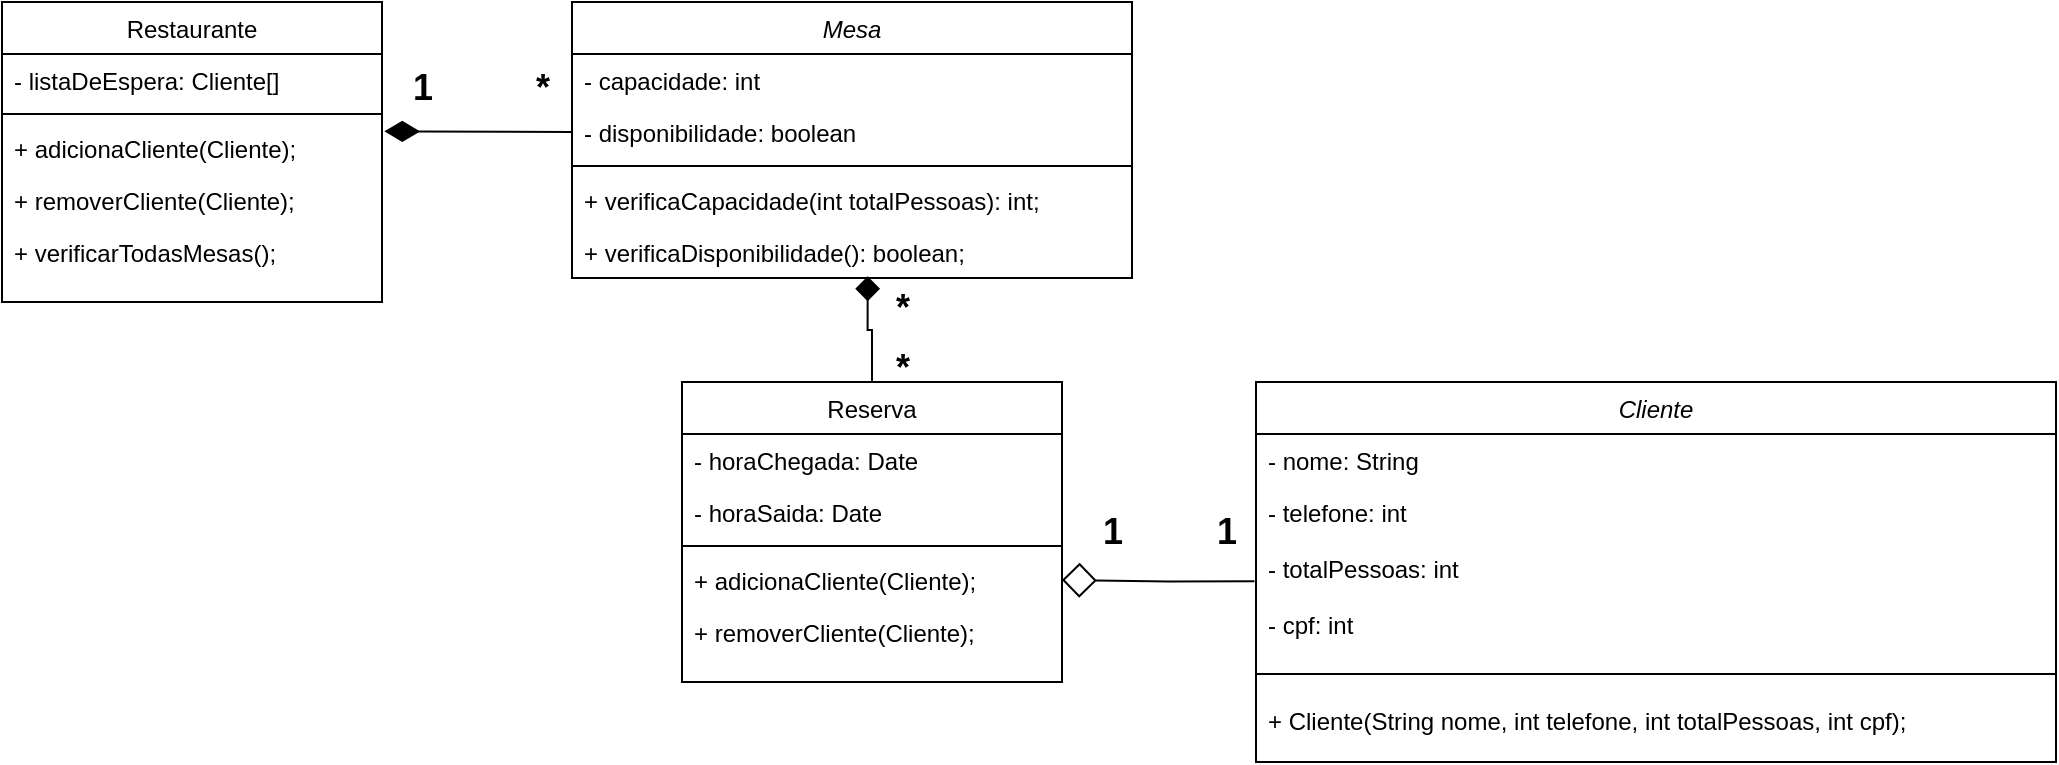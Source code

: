 <mxfile version="24.2.1" type="google">
  <diagram id="C5RBs43oDa-KdzZeNtuy" name="Page-1">
    <mxGraphModel grid="1" page="1" gridSize="10" guides="1" tooltips="1" connect="1" arrows="1" fold="1" pageScale="1" pageWidth="827" pageHeight="1169" math="0" shadow="0">
      <root>
        <mxCell id="WIyWlLk6GJQsqaUBKTNV-0" />
        <mxCell id="WIyWlLk6GJQsqaUBKTNV-1" parent="WIyWlLk6GJQsqaUBKTNV-0" />
        <mxCell id="zkfFHV4jXpPFQw0GAbJ--0" value="Cliente" style="swimlane;fontStyle=2;align=center;verticalAlign=top;childLayout=stackLayout;horizontal=1;startSize=26;horizontalStack=0;resizeParent=1;resizeLast=0;collapsible=1;marginBottom=0;rounded=0;shadow=0;strokeWidth=1;" vertex="1" parent="WIyWlLk6GJQsqaUBKTNV-1">
          <mxGeometry x="787" y="280" width="400" height="190" as="geometry">
            <mxRectangle x="230" y="140" width="160" height="26" as="alternateBounds" />
          </mxGeometry>
        </mxCell>
        <mxCell id="zkfFHV4jXpPFQw0GAbJ--1" value="- nome: String" style="text;align=left;verticalAlign=top;spacingLeft=4;spacingRight=4;overflow=hidden;rotatable=0;points=[[0,0.5],[1,0.5]];portConstraint=eastwest;" vertex="1" parent="zkfFHV4jXpPFQw0GAbJ--0">
          <mxGeometry y="26" width="400" height="26" as="geometry" />
        </mxCell>
        <mxCell id="zkfFHV4jXpPFQw0GAbJ--2" value="- telefone: int" style="text;align=left;verticalAlign=top;spacingLeft=4;spacingRight=4;overflow=hidden;rotatable=0;points=[[0,0.5],[1,0.5]];portConstraint=eastwest;rounded=0;shadow=0;html=0;" vertex="1" parent="zkfFHV4jXpPFQw0GAbJ--0">
          <mxGeometry y="52" width="400" height="28" as="geometry" />
        </mxCell>
        <mxCell id="hCmAvx55vs6JnZZ4wuHS-26" value="- totalPessoas: int" style="text;align=left;verticalAlign=top;spacingLeft=4;spacingRight=4;overflow=hidden;rotatable=0;points=[[0,0.5],[1,0.5]];portConstraint=eastwest;rounded=0;shadow=0;html=0;" vertex="1" parent="zkfFHV4jXpPFQw0GAbJ--0">
          <mxGeometry y="80" width="400" height="28" as="geometry" />
        </mxCell>
        <mxCell id="hCmAvx55vs6JnZZ4wuHS-30" value="- cpf: int" style="text;align=left;verticalAlign=top;spacingLeft=4;spacingRight=4;overflow=hidden;rotatable=0;points=[[0,0.5],[1,0.5]];portConstraint=eastwest;rounded=0;shadow=0;html=0;" vertex="1" parent="zkfFHV4jXpPFQw0GAbJ--0">
          <mxGeometry y="108" width="400" height="28" as="geometry" />
        </mxCell>
        <mxCell id="zkfFHV4jXpPFQw0GAbJ--4" value="" style="line;html=1;strokeWidth=1;align=left;verticalAlign=middle;spacingTop=-1;spacingLeft=3;spacingRight=3;rotatable=0;labelPosition=right;points=[];portConstraint=eastwest;" vertex="1" parent="zkfFHV4jXpPFQw0GAbJ--0">
          <mxGeometry y="136" width="400" height="20" as="geometry" />
        </mxCell>
        <mxCell id="hCmAvx55vs6JnZZ4wuHS-28" value="+ Cliente(String nome, int telefone, int totalPessoas, int cpf);" style="text;align=left;verticalAlign=top;spacingLeft=4;spacingRight=4;overflow=hidden;rotatable=0;points=[[0,0.5],[1,0.5]];portConstraint=eastwest;" vertex="1" parent="zkfFHV4jXpPFQw0GAbJ--0">
          <mxGeometry y="156" width="400" height="26" as="geometry" />
        </mxCell>
        <mxCell id="hCmAvx55vs6JnZZ4wuHS-39" value="" style="rounded=0;orthogonalLoop=1;jettySize=auto;html=1;entryX=1.006;entryY=0.179;entryDx=0;entryDy=0;entryPerimeter=0;endArrow=diamondThin;endFill=1;exitX=0;exitY=0.5;exitDx=0;exitDy=0;strokeWidth=1;endSize=15;" edge="1" parent="WIyWlLk6GJQsqaUBKTNV-1" source="hCmAvx55vs6JnZZ4wuHS-14" target="zkfFHV4jXpPFQw0GAbJ--24">
          <mxGeometry relative="1" as="geometry">
            <mxPoint x="400" y="210" as="sourcePoint" />
            <mxPoint x="440" y="165" as="targetPoint" />
          </mxGeometry>
        </mxCell>
        <mxCell id="zkfFHV4jXpPFQw0GAbJ--17" value="Restaurante" style="swimlane;fontStyle=0;align=center;verticalAlign=top;childLayout=stackLayout;horizontal=1;startSize=26;horizontalStack=0;resizeParent=1;resizeLast=0;collapsible=1;marginBottom=0;rounded=0;shadow=0;strokeWidth=1;" vertex="1" parent="WIyWlLk6GJQsqaUBKTNV-1">
          <mxGeometry x="160" y="90" width="190" height="150" as="geometry">
            <mxRectangle x="550" y="140" width="160" height="26" as="alternateBounds" />
          </mxGeometry>
        </mxCell>
        <mxCell id="zkfFHV4jXpPFQw0GAbJ--19" value="- listaDeEspera: Cliente[]" style="text;align=left;verticalAlign=top;spacingLeft=4;spacingRight=4;overflow=hidden;rotatable=0;points=[[0,0.5],[1,0.5]];portConstraint=eastwest;rounded=0;shadow=0;html=0;" vertex="1" parent="zkfFHV4jXpPFQw0GAbJ--17">
          <mxGeometry y="26" width="190" height="26" as="geometry" />
        </mxCell>
        <mxCell id="zkfFHV4jXpPFQw0GAbJ--23" value="" style="line;html=1;strokeWidth=1;align=left;verticalAlign=middle;spacingTop=-1;spacingLeft=3;spacingRight=3;rotatable=0;labelPosition=right;points=[];portConstraint=eastwest;" vertex="1" parent="zkfFHV4jXpPFQw0GAbJ--17">
          <mxGeometry y="52" width="190" height="8" as="geometry" />
        </mxCell>
        <mxCell id="zkfFHV4jXpPFQw0GAbJ--24" value="+ adicionaCliente(Cliente);" style="text;align=left;verticalAlign=top;spacingLeft=4;spacingRight=4;overflow=hidden;rotatable=0;points=[[0,0.5],[1,0.5]];portConstraint=eastwest;" vertex="1" parent="zkfFHV4jXpPFQw0GAbJ--17">
          <mxGeometry y="60" width="190" height="26" as="geometry" />
        </mxCell>
        <mxCell id="zkfFHV4jXpPFQw0GAbJ--25" value="+ removerCliente(Cliente);" style="text;align=left;verticalAlign=top;spacingLeft=4;spacingRight=4;overflow=hidden;rotatable=0;points=[[0,0.5],[1,0.5]];portConstraint=eastwest;" vertex="1" parent="zkfFHV4jXpPFQw0GAbJ--17">
          <mxGeometry y="86" width="190" height="26" as="geometry" />
        </mxCell>
        <mxCell id="hCmAvx55vs6JnZZ4wuHS-45" value="+ verificarTodasMesas();" style="text;align=left;verticalAlign=top;spacingLeft=4;spacingRight=4;overflow=hidden;rotatable=0;points=[[0,0.5],[1,0.5]];portConstraint=eastwest;" vertex="1" parent="zkfFHV4jXpPFQw0GAbJ--17">
          <mxGeometry y="112" width="190" height="26" as="geometry" />
        </mxCell>
        <mxCell id="hCmAvx55vs6JnZZ4wuHS-11" value="Mesa" style="swimlane;fontStyle=2;align=center;verticalAlign=top;childLayout=stackLayout;horizontal=1;startSize=26;horizontalStack=0;resizeParent=1;resizeLast=0;collapsible=1;marginBottom=0;rounded=0;shadow=0;strokeWidth=1;" vertex="1" parent="WIyWlLk6GJQsqaUBKTNV-1">
          <mxGeometry x="445" y="90" width="280" height="138" as="geometry">
            <mxRectangle x="230" y="140" width="160" height="26" as="alternateBounds" />
          </mxGeometry>
        </mxCell>
        <mxCell id="hCmAvx55vs6JnZZ4wuHS-12" value="- capacidade: int" style="text;align=left;verticalAlign=top;spacingLeft=4;spacingRight=4;overflow=hidden;rotatable=0;points=[[0,0.5],[1,0.5]];portConstraint=eastwest;" vertex="1" parent="hCmAvx55vs6JnZZ4wuHS-11">
          <mxGeometry y="26" width="280" height="26" as="geometry" />
        </mxCell>
        <mxCell id="hCmAvx55vs6JnZZ4wuHS-14" value="- disponibilidade: boolean" style="text;align=left;verticalAlign=top;spacingLeft=4;spacingRight=4;overflow=hidden;rotatable=0;points=[[0,0.5],[1,0.5]];portConstraint=eastwest;rounded=0;shadow=0;html=0;" vertex="1" parent="hCmAvx55vs6JnZZ4wuHS-11">
          <mxGeometry y="52" width="280" height="26" as="geometry" />
        </mxCell>
        <mxCell id="hCmAvx55vs6JnZZ4wuHS-15" value="" style="line;html=1;strokeWidth=1;align=left;verticalAlign=middle;spacingTop=-1;spacingLeft=3;spacingRight=3;rotatable=0;labelPosition=right;points=[];portConstraint=eastwest;" vertex="1" parent="hCmAvx55vs6JnZZ4wuHS-11">
          <mxGeometry y="78" width="280" height="8" as="geometry" />
        </mxCell>
        <mxCell id="hCmAvx55vs6JnZZ4wuHS-16" value="+ verificaCapacidade(int totalPessoas): int;" style="text;align=left;verticalAlign=top;spacingLeft=4;spacingRight=4;overflow=hidden;rotatable=0;points=[[0,0.5],[1,0.5]];portConstraint=eastwest;" vertex="1" parent="hCmAvx55vs6JnZZ4wuHS-11">
          <mxGeometry y="86" width="280" height="26" as="geometry" />
        </mxCell>
        <mxCell id="hCmAvx55vs6JnZZ4wuHS-27" value="+ verificaDisponibilidade(): boolean;" style="text;align=left;verticalAlign=top;spacingLeft=4;spacingRight=4;overflow=hidden;rotatable=0;points=[[0,0.5],[1,0.5]];portConstraint=eastwest;" vertex="1" parent="hCmAvx55vs6JnZZ4wuHS-11">
          <mxGeometry y="112" width="280" height="26" as="geometry" />
        </mxCell>
        <mxCell id="hCmAvx55vs6JnZZ4wuHS-32" value="Reserva" style="swimlane;fontStyle=0;align=center;verticalAlign=top;childLayout=stackLayout;horizontal=1;startSize=26;horizontalStack=0;resizeParent=1;resizeLast=0;collapsible=1;marginBottom=0;rounded=0;shadow=0;strokeWidth=1;" vertex="1" parent="WIyWlLk6GJQsqaUBKTNV-1">
          <mxGeometry x="500" y="280" width="190" height="150" as="geometry">
            <mxRectangle x="550" y="140" width="160" height="26" as="alternateBounds" />
          </mxGeometry>
        </mxCell>
        <mxCell id="hCmAvx55vs6JnZZ4wuHS-34" value="- horaChegada: Date" style="text;align=left;verticalAlign=top;spacingLeft=4;spacingRight=4;overflow=hidden;rotatable=0;points=[[0,0.5],[1,0.5]];portConstraint=eastwest;rounded=0;shadow=0;html=0;" vertex="1" parent="hCmAvx55vs6JnZZ4wuHS-32">
          <mxGeometry y="26" width="190" height="26" as="geometry" />
        </mxCell>
        <mxCell id="hCmAvx55vs6JnZZ4wuHS-38" value="- horaSaida: Date" style="text;align=left;verticalAlign=top;spacingLeft=4;spacingRight=4;overflow=hidden;rotatable=0;points=[[0,0.5],[1,0.5]];portConstraint=eastwest;rounded=0;shadow=0;html=0;" vertex="1" parent="hCmAvx55vs6JnZZ4wuHS-32">
          <mxGeometry y="52" width="190" height="26" as="geometry" />
        </mxCell>
        <mxCell id="hCmAvx55vs6JnZZ4wuHS-35" value="" style="line;html=1;strokeWidth=1;align=left;verticalAlign=middle;spacingTop=-1;spacingLeft=3;spacingRight=3;rotatable=0;labelPosition=right;points=[];portConstraint=eastwest;" vertex="1" parent="hCmAvx55vs6JnZZ4wuHS-32">
          <mxGeometry y="78" width="190" height="8" as="geometry" />
        </mxCell>
        <mxCell id="hCmAvx55vs6JnZZ4wuHS-36" value="+ adicionaCliente(Cliente);" style="text;align=left;verticalAlign=top;spacingLeft=4;spacingRight=4;overflow=hidden;rotatable=0;points=[[0,0.5],[1,0.5]];portConstraint=eastwest;" vertex="1" parent="hCmAvx55vs6JnZZ4wuHS-32">
          <mxGeometry y="86" width="190" height="26" as="geometry" />
        </mxCell>
        <mxCell id="hCmAvx55vs6JnZZ4wuHS-37" value="+ removerCliente(Cliente);" style="text;align=left;verticalAlign=top;spacingLeft=4;spacingRight=4;overflow=hidden;rotatable=0;points=[[0,0.5],[1,0.5]];portConstraint=eastwest;" vertex="1" parent="hCmAvx55vs6JnZZ4wuHS-32">
          <mxGeometry y="112" width="190" height="26" as="geometry" />
        </mxCell>
        <mxCell id="hCmAvx55vs6JnZZ4wuHS-44" value="" style="edgeStyle=orthogonalEdgeStyle;rounded=0;orthogonalLoop=1;jettySize=auto;html=1;entryX=1;entryY=0.5;entryDx=0;entryDy=0;exitX=-0.002;exitY=0.702;exitDx=0;exitDy=0;exitPerimeter=0;endArrow=diamond;endFill=0;endSize=15;" edge="1" parent="WIyWlLk6GJQsqaUBKTNV-1" source="hCmAvx55vs6JnZZ4wuHS-26" target="hCmAvx55vs6JnZZ4wuHS-36">
          <mxGeometry relative="1" as="geometry">
            <mxPoint x="770" y="410" as="sourcePoint" />
          </mxGeometry>
        </mxCell>
        <mxCell id="hCmAvx55vs6JnZZ4wuHS-48" style="edgeStyle=orthogonalEdgeStyle;rounded=0;orthogonalLoop=1;jettySize=auto;html=1;entryX=0.528;entryY=0.968;entryDx=0;entryDy=0;entryPerimeter=0;endArrow=diamond;endFill=1;endSize=10;" edge="1" parent="WIyWlLk6GJQsqaUBKTNV-1" source="hCmAvx55vs6JnZZ4wuHS-32" target="hCmAvx55vs6JnZZ4wuHS-27">
          <mxGeometry relative="1" as="geometry" />
        </mxCell>
        <mxCell id="3ei5BvuTCabp1lPrmGSW-1" value="&lt;b&gt;&lt;font style=&quot;font-size: 18px;&quot;&gt;1&lt;/font&gt;&lt;/b&gt;" style="text;html=1;align=center;verticalAlign=middle;resizable=0;points=[];autosize=1;strokeColor=none;fillColor=none;" vertex="1" parent="WIyWlLk6GJQsqaUBKTNV-1">
          <mxGeometry x="355" y="113" width="30" height="40" as="geometry" />
        </mxCell>
        <mxCell id="3ei5BvuTCabp1lPrmGSW-2" value="&lt;b&gt;&lt;font style=&quot;font-size: 18px;&quot;&gt;*&lt;/font&gt;&lt;/b&gt;" style="text;html=1;align=center;verticalAlign=middle;resizable=0;points=[];autosize=1;strokeColor=none;fillColor=none;" vertex="1" parent="WIyWlLk6GJQsqaUBKTNV-1">
          <mxGeometry x="415" y="113" width="30" height="40" as="geometry" />
        </mxCell>
        <mxCell id="3ei5BvuTCabp1lPrmGSW-3" value="&lt;b&gt;&lt;font style=&quot;font-size: 18px;&quot;&gt;*&lt;/font&gt;&lt;/b&gt;" style="text;html=1;align=center;verticalAlign=middle;resizable=0;points=[];autosize=1;strokeColor=none;fillColor=none;" vertex="1" parent="WIyWlLk6GJQsqaUBKTNV-1">
          <mxGeometry x="595" y="223" width="30" height="40" as="geometry" />
        </mxCell>
        <mxCell id="3ei5BvuTCabp1lPrmGSW-4" value="&lt;b&gt;&lt;font style=&quot;font-size: 18px;&quot;&gt;*&lt;/font&gt;&lt;/b&gt;" style="text;html=1;align=center;verticalAlign=middle;resizable=0;points=[];autosize=1;strokeColor=none;fillColor=none;" vertex="1" parent="WIyWlLk6GJQsqaUBKTNV-1">
          <mxGeometry x="595" y="253" width="30" height="40" as="geometry" />
        </mxCell>
        <mxCell id="3ei5BvuTCabp1lPrmGSW-6" value="&lt;b&gt;&lt;font style=&quot;font-size: 18px;&quot;&gt;1&lt;/font&gt;&lt;/b&gt;" style="text;html=1;align=center;verticalAlign=middle;resizable=0;points=[];autosize=1;strokeColor=none;fillColor=none;" vertex="1" parent="WIyWlLk6GJQsqaUBKTNV-1">
          <mxGeometry x="700" y="335" width="30" height="40" as="geometry" />
        </mxCell>
        <mxCell id="3ei5BvuTCabp1lPrmGSW-7" value="&lt;b&gt;&lt;font style=&quot;font-size: 18px;&quot;&gt;1&lt;/font&gt;&lt;/b&gt;" style="text;html=1;align=center;verticalAlign=middle;resizable=0;points=[];autosize=1;strokeColor=none;fillColor=none;" vertex="1" parent="WIyWlLk6GJQsqaUBKTNV-1">
          <mxGeometry x="757" y="335" width="30" height="40" as="geometry" />
        </mxCell>
      </root>
    </mxGraphModel>
  </diagram>
</mxfile>
